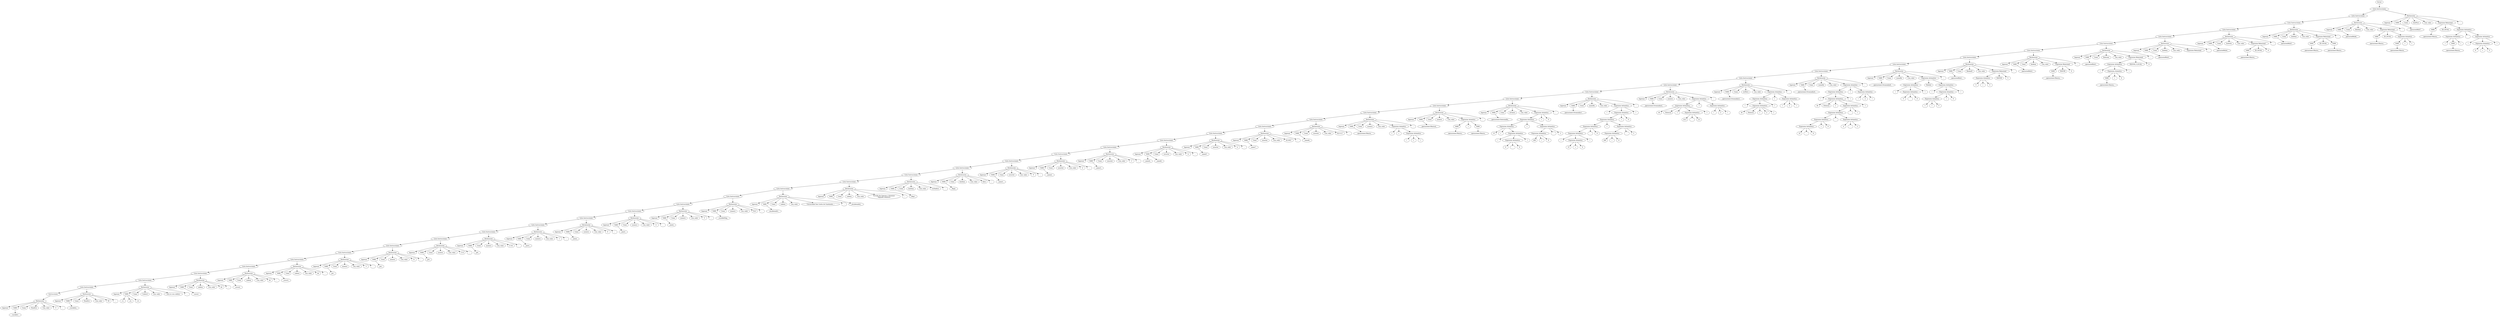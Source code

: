 digraph G{
"node913976206" [ label = "Iniciar",];
"node1500452922" [ label = "Lista Instrucciones",];
"node1745222496" [ label = "Lista Instrucciones",];
"node1297445366" [ label = "Lista Instrucciones",];
"node705959305" [ label = "Lista Instrucciones",];
"node186345017" [ label = "Lista Instrucciones",];
"node1283605185" [ label = "Lista Instrucciones",];
"node708726886" [ label = "Lista Instrucciones",];
"node546091253" [ label = "Lista Instrucciones",];
"node1886793843" [ label = "Lista Instrucciones",];
"node784134390" [ label = "Lista Instrucciones",];
"node1993947175" [ label = "Lista Instrucciones",];
"node865543441" [ label = "Lista Instrucciones",];
"node1914928824" [ label = "Lista Instrucciones",];
"node995167050" [ label = "Lista Instrucciones",];
"node83235847" [ label = "Lista Instrucciones",];
"node247666213" [ label = "Lista Instrucciones",];
"node1736212475" [ label = "Lista Instrucciones",];
"node1422140165" [ label = "Lista Instrucciones",];
"node1621509046" [ label = "Lista Instrucciones",];
"node1992430521" [ label = "Lista Instrucciones",];
"node1925523773" [ label = "Lista Instrucciones",];
"node132968555" [ label = "Lista Instrucciones",];
"node1434822867" [ label = "Lista Instrucciones",];
"node859579905" [ label = "Lista Instrucciones",];
"node1760263578" [ label = "Lista Instrucciones",];
"node140814148" [ label = "Lista Instrucciones",];
"node1893684651" [ label = "Lista Instrucciones",];
"node578910623" [ label = "Lista Instrucciones",];
"node288741368" [ label = "Lista Instrucciones",];
"node1011227677" [ label = "Lista Instrucciones",];
"node918451251" [ label = "Lista Instrucciones",];
"node534429434" [ label = "Lista Instrucciones",];
"node544153838" [ label = "Lista Instrucciones",];
"node742749706" [ label = "Lista Instrucciones",];
"node1772064861" [ label = "Lista Instrucciones",];
"node595123962" [ label = "Lista Instrucciones",];
"node2051666475" [ label = "Lista Instrucciones",];
"node2101034574" [ label = "Lista Instrucciones",];
"node1756583116" [ label = "Lista Instrucciones",];
"node223987758" [ label = "Lista Instrucciones",];
"node942975748" [ label = "Lista Instrucciones",];
"node475605762" [ label = "Instrucciones",];
"node1849563505" [ label = "Declaracion",];
"node761635872" [ label = "Ingresar",];
"node1849563505" -> "node761635872" [ label = "",];
"node815027715" [ label = "VARS",];
"node1707108904" [ label = "_variable1_",];
"node815027715" -> "node1707108904" [ label = "",];
"node1849563505" -> "node815027715" [ label = "",];
"node2066416240" [ label = "Como",];
"node1849563505" -> "node2066416240" [ label = "",];
"node2079321489" [ label = "NumEro",];
"node1849563505" -> "node2079321489" [ label = "",];
"node1767479457" [ label = "Con_valor",];
"node1849563505" -> "node1767479457" [ label = "",];
"node263073416" [ label = "5",];
"node1849563505" -> "node263073416" [ label = "",];
"node750097807" [ label = ";",];
"node1849563505" -> "node750097807" [ label = "",];
"node475605762" -> "node1849563505" [ label = "",];
"node942975748" -> "node475605762" [ label = "",];
"node682784493" [ label = "Declaracion",];
"node227241930" [ label = "Ingresar",];
"node682784493" -> "node227241930" [ label = "",];
"node1932515997" [ label = "VARS",];
"node1941315738" [ label = "_variable2_",];
"node1932515997" -> "node1941315738" [ label = "",];
"node682784493" -> "node1932515997" [ label = "",];
"node1216881951" [ label = "Como",];
"node682784493" -> "node1216881951" [ label = "",];
"node506197755" [ label = "NumEro",];
"node682784493" -> "node506197755" [ label = "",];
"node333261969" [ label = "Con_valor",];
"node682784493" -> "node333261969" [ label = "",];
"node1361935488" [ label = "50",];
"node682784493" -> "node1361935488" [ label = "",];
"node1476664167" [ label = ";",];
"node682784493" -> "node1476664167" [ label = "",];
"node942975748" -> "node682784493" [ label = "",];
"node223987758" -> "node942975748" [ label = "",];
"node425304754" [ label = "Declaracion",];
"node1671081132" [ label = "Ingresar",];
"node425304754" -> "node1671081132" [ label = "",];
"node1508443427" [ label = "VARS",];
"node558821978" [ label = "_v1_",];
"node1508443427" -> "node558821978" [ label = "",];
"node1968605427" [ label = "_v2_",];
"node1508443427" -> "node1968605427" [ label = "",];
"node1134540089" [ label = "_v3_",];
"node1508443427" -> "node1134540089" [ label = "",];
"node425304754" -> "node1508443427" [ label = "",];
"node1380868212" [ label = "Como",];
"node425304754" -> "node1380868212" [ label = "",];
"node79991877" [ label = "CadenA",];
"node425304754" -> "node79991877" [ label = "",];
"node1158976830" [ label = "Con_valor",];
"node425304754" -> "node1158976830" [ label = "",];
"node2073872088" [ label = "esta es una cadena",];
"node425304754" -> "node2073872088" [ label = "",];
"node1525695519" [ label = ";",];
"node425304754" -> "node1525695519" [ label = "",];
"node223987758" -> "node425304754" [ label = "",];
"node1756583116" -> "node223987758" [ label = "",];
"node2058786232" [ label = "Declaracion",];
"node459948725" [ label = "Ingresar",];
"node2058786232" -> "node459948725" [ label = "",];
"node106818822" [ label = "VARS",];
"node1582666094" [ label = "_curso1_",];
"node106818822" -> "node1582666094" [ label = "",];
"node2058786232" -> "node106818822" [ label = "",];
"node276878409" [ label = "Como",];
"node2058786232" -> "node276878409" [ label = "",];
"node1505121030" [ label = "cadena",];
"node2058786232" -> "node1505121030" [ label = "",];
"node820682987" [ label = "Con_valor",];
"node2058786232" -> "node820682987" [ label = "",];
"node1120307577" [ label = "olc",];
"node2058786232" -> "node1120307577" [ label = "",];
"node1416773620" [ label = ";",];
"node2058786232" -> "node1416773620" [ label = "",];
"node1756583116" -> "node2058786232" [ label = "",];
"node2101034574" -> "node1756583116" [ label = "",];
"node1060595743" [ label = "Declaracion",];
"node1514105578" [ label = "Ingresar",];
"node1060595743" -> "node1514105578" [ label = "",];
"node751086997" [ label = "VARS",];
"node1762441830" [ label = "_curso2_",];
"node751086997" -> "node1762441830" [ label = "",];
"node1060595743" -> "node751086997" [ label = "",];
"node1837060296" [ label = "Como",];
"node1060595743" -> "node1837060296" [ label = "",];
"node1286999991" [ label = "cadena",];
"node1060595743" -> "node1286999991" [ label = "",];
"node1159183281" [ label = "Con_valor",];
"node1060595743" -> "node1159183281" [ label = "",];
"node1237645055" [ label = "olc",];
"node1060595743" -> "node1237645055" [ label = "",];
"node1588200991" [ label = ";",];
"node1060595743" -> "node1588200991" [ label = "",];
"node2101034574" -> "node1060595743" [ label = "",];
"node2051666475" -> "node2101034574" [ label = "",];
"node572355018" [ label = "Declaracion",];
"node1521454091" [ label = "Ingresar",];
"node572355018" -> "node1521454091" [ label = "",];
"node875756207" [ label = "VARS",];
"node983992520" [ label = "_curso3_",];
"node875756207" -> "node983992520" [ label = "",];
"node572355018" -> "node875756207" [ label = "",];
"node1945906551" [ label = "Como",];
"node572355018" -> "node1945906551" [ label = "",];
"node1427454167" [ label = "cadena",];
"node572355018" -> "node1427454167" [ label = "",];
"node1993430872" [ label = "Con_valor",];
"node572355018" -> "node1993430872" [ label = "",];
"node2025812354" [ label = "olc",];
"node572355018" -> "node2025812354" [ label = "",];
"node1790602359" [ label = ";",];
"node572355018" -> "node1790602359" [ label = "",];
"node2051666475" -> "node572355018" [ label = "",];
"node595123962" -> "node2051666475" [ label = "",];
"node378876535" [ label = "Declaracion",];
"node1778572394" [ label = "Ingresar",];
"node378876535" -> "node1778572394" [ label = "",];
"node1764918217" [ label = "VARS",];
"node1347584844" [ label = "_pi1_",];
"node1764918217" -> "node1347584844" [ label = "",];
"node378876535" -> "node1764918217" [ label = "",];
"node1869288891" [ label = "Como",];
"node378876535" -> "node1869288891" [ label = "",];
"node334914992" [ label = "numero",];
"node378876535" -> "node334914992" [ label = "",];
"node1848086732" [ label = "Con_valor",];
"node378876535" -> "node1848086732" [ label = "",];
"node707475111" [ label = "3",];
"node378876535" -> "node707475111" [ label = "",];
"node492451988" [ label = ";",];
"node378876535" -> "node492451988" [ label = "",];
"node595123962" -> "node378876535" [ label = "",];
"node1772064861" -> "node595123962" [ label = "",];
"node1033966954" [ label = "Declaracion",];
"node1867666402" [ label = "Ingresar",];
"node1033966954" -> "node1867666402" [ label = "",];
"node482336417" [ label = "VARS",];
"node1349372730" [ label = "_pi2_",];
"node482336417" -> "node1349372730" [ label = "",];
"node1033966954" -> "node482336417" [ label = "",];
"node1708301848" [ label = "Como",];
"node1033966954" -> "node1708301848" [ label = "",];
"node409082883" [ label = "numero",];
"node1033966954" -> "node409082883" [ label = "",];
"node2051703672" [ label = "Con_valor",];
"node1033966954" -> "node2051703672" [ label = "",];
"node1153475344" [ label = "3.1",];
"node1033966954" -> "node1153475344" [ label = "",];
"node890488782" [ label = ";",];
"node1033966954" -> "node890488782" [ label = "",];
"node1772064861" -> "node1033966954" [ label = "",];
"node742749706" -> "node1772064861" [ label = "",];
"node1033455467" [ label = "Declaracion",];
"node333861603" [ label = "Ingresar",];
"node1033455467" -> "node333861603" [ label = "",];
"node1392487340" [ label = "VARS",];
"node2037984138" [ label = "_pi3_",];
"node1392487340" -> "node2037984138" [ label = "",];
"node1033455467" -> "node1392487340" [ label = "",];
"node237803985" [ label = "Como",];
"node1033455467" -> "node237803985" [ label = "",];
"node796701629" [ label = "numero",];
"node1033455467" -> "node796701629" [ label = "",];
"node15847221" [ label = "Con_valor",];
"node1033455467" -> "node15847221" [ label = "",];
"node811893210" [ label = "3.14",];
"node1033455467" -> "node811893210" [ label = "",];
"node1517057046" [ label = ";",];
"node1033455467" -> "node1517057046" [ label = "",];
"node742749706" -> "node1033455467" [ label = "",];
"node544153838" -> "node742749706" [ label = "",];
"node281531837" [ label = "Declaracion",];
"node507586807" [ label = "Ingresar",];
"node281531837" -> "node507586807" [ label = "",];
"node171901108" [ label = "VARS",];
"node860494113" [ label = "_pi4_",];
"node171901108" -> "node860494113" [ label = "",];
"node281531837" -> "node171901108" [ label = "",];
"node495864008" [ label = "Como",];
"node281531837" -> "node495864008" [ label = "",];
"node169856286" [ label = "numero",];
"node281531837" -> "node169856286" [ label = "",];
"node2018989641" [ label = "Con_valor",];
"node281531837" -> "node2018989641" [ label = "",];
"node465030003" [ label = "3.141",];
"node281531837" -> "node465030003" [ label = "",];
"node1955596485" [ label = ";",];
"node281531837" -> "node1955596485" [ label = "",];
"node544153838" -> "node281531837" [ label = "",];
"node534429434" -> "node544153838" [ label = "",];
"node1268852" [ label = "Declaracion",];
"node1110746913" [ label = "Ingresar",];
"node1268852" -> "node1110746913" [ label = "",];
"node1736245319" [ label = "VARS",];
"node333445709" [ label = "_anio1_",];
"node1736245319" -> "node333445709" [ label = "",];
"node1268852" -> "node1736245319" [ label = "",];
"node162919614" [ label = "Como",];
"node1268852" -> "node162919614" [ label = "",];
"node1860126470" [ label = "numero",];
"node1268852" -> "node1860126470" [ label = "",];
"node1630477730" [ label = "Con_valor",];
"node1268852" -> "node1630477730" [ label = "",];
"node231640664" [ label = "1",];
"node1268852" -> "node231640664" [ label = "",];
"node737708891" [ label = ";",];
"node1268852" -> "node737708891" [ label = "",];
"node534429434" -> "node1268852" [ label = "",];
"node918451251" -> "node534429434" [ label = "",];
"node1057689173" [ label = "Declaracion",];
"node651220507" [ label = "Ingresar",];
"node1057689173" -> "node651220507" [ label = "",];
"node1603612887" [ label = "VARS",];
"node811125293" [ label = "_anio2_",];
"node1603612887" -> "node811125293" [ label = "",];
"node1057689173" -> "node1603612887" [ label = "",];
"node1472598997" [ label = "Como",];
"node1057689173" -> "node1472598997" [ label = "",];
"node2005296952" [ label = "numero",];
"node1057689173" -> "node2005296952" [ label = "",];
"node23323287" [ label = "Con_valor",];
"node1057689173" -> "node23323287" [ label = "",];
"node2006731060" [ label = "9",];
"node1057689173" -> "node2006731060" [ label = "",];
"node270775465" [ label = ";",];
"node1057689173" -> "node270775465" [ label = "",];
"node918451251" -> "node1057689173" [ label = "",];
"node1011227677" -> "node918451251" [ label = "",];
"node1415097906" [ label = "Declaracion",];
"node1244764532" [ label = "Ingresar",];
"node1415097906" -> "node1244764532" [ label = "",];
"node1609678063" [ label = "VARS",];
"node1383783748" [ label = "_anio3_",];
"node1609678063" -> "node1383783748" [ label = "",];
"node1415097906" -> "node1609678063" [ label = "",];
"node1128452103" [ label = "Como",];
"node1415097906" -> "node1128452103" [ label = "",];
"node100535074" [ label = "numero",];
"node1415097906" -> "node100535074" [ label = "",];
"node1471859126" [ label = "Con_valor",];
"node1415097906" -> "node1471859126" [ label = "",];
"node1395572472" [ label = "4",];
"node1415097906" -> "node1395572472" [ label = "",];
"node104435314" [ label = ";",];
"node1415097906" -> "node104435314" [ label = "",];
"node1011227677" -> "node1415097906" [ label = "",];
"node288741368" -> "node1011227677" [ label = "",];
"node1944793740" [ label = "Declaracion",];
"node1914548798" [ label = "Ingresar",];
"node1944793740" -> "node1914548798" [ label = "",];
"node1415715835" [ label = "VARS",];
"node518149403" [ label = "_anio4_",];
"node1415715835" -> "node518149403" [ label = "",];
"node1944793740" -> "node1415715835" [ label = "",];
"node884439833" [ label = "Como",];
"node1944793740" -> "node884439833" [ label = "",];
"node732214259" [ label = "numero",];
"node1944793740" -> "node732214259" [ label = "",];
"node1876809919" [ label = "Con_valor",];
"node1944793740" -> "node1876809919" [ label = "",];
"node1671107282" [ label = "5",];
"node1944793740" -> "node1671107282" [ label = "",];
"node1820049931" [ label = ";",];
"node1944793740" -> "node1820049931" [ label = "",];
"node288741368" -> "node1944793740" [ label = "",];
"node578910623" -> "node288741368" [ label = "",];
"node1657720668" [ label = "Declaracion",];
"node1666710426" [ label = "Ingresar",];
"node1657720668" -> "node1666710426" [ label = "",];
"node1491167392" [ label = "VARS",];
"node1790480941" [ label = "_variableNeg_",];
"node1491167392" -> "node1790480941" [ label = "",];
"node1657720668" -> "node1491167392" [ label = "",];
"node2115503113" [ label = "Como",];
"node1657720668" -> "node2115503113" [ label = "",];
"node584035195" [ label = "numero",];
"node1657720668" -> "node584035195" [ label = "",];
"node1899521002" [ label = "Con_valor",];
"node1657720668" -> "node1899521002" [ label = "",];
"node1606401562" [ label = "54.0",];
"node1657720668" -> "node1606401562" [ label = "",];
"node1631179176" [ label = ";",];
"node1657720668" -> "node1631179176" [ label = "",];
"node578910623" -> "node1657720668" [ label = "",];
"node1893684651" -> "node578910623" [ label = "",];
"node1056062087" [ label = "Declaracion",];
"node208087424" [ label = "Ingresar",];
"node1056062087" -> "node208087424" [ label = "",];
"node772413816" [ label = "VARS",];
"node17901952" [ label = "_encabezado1_",];
"node772413816" -> "node17901952" [ label = "",];
"node1056062087" -> "node772413816" [ label = "",];
"node781716775" [ label = "Como",];
"node1056062087" -> "node781716775" [ label = "",];
"node453384797" [ label = "cadena",];
"node1056062087" -> "node453384797" [ label = "",];
"node1698234780" [ label = "Con_valor",];
"node1056062087" -> "node1698234780" [ label = "",];
"node1844210066" [ label = "Universidad San Carlos de Guatemala...;",];
"node1056062087" -> "node1844210066" [ label = "",];
"node57909309" [ label = ";",];
"node1056062087" -> "node57909309" [ label = "",];
"node1893684651" -> "node1056062087" [ label = "",];
"node140814148" -> "node1893684651" [ label = "",];
"node680298236" [ label = "Declaracion",];
"node93607824" [ label = "Ingresar",];
"node680298236" -> "node93607824" [ label = "",];
"node188354121" [ label = "VARS",];
"node366359899" [ label = "_encabezado2_",];
"node188354121" -> "node366359899" [ label = "",];
"node680298236" -> "node188354121" [ label = "",];
"node1495399035" [ label = "Como",];
"node680298236" -> "node1495399035" [ label = "",];
"node2125340184" [ label = "cadena",];
"node680298236" -> "node2125340184" [ label = "",];
"node624762818" [ label = "Con_valor",];
"node680298236" -> "node624762818" [ label = "",];
"node23435987" [ label = "Escuela de Ciencias y Sistemas
Segundo semestre
",];
"node680298236" -> "node23435987" [ label = "",];
"node1463900838" [ label = ";",];
"node680298236" -> "node1463900838" [ label = "",];
"node140814148" -> "node680298236" [ label = "",];
"node1760263578" -> "node140814148" [ label = "",];
"node1494339720" [ label = "Declaracion",];
"node345970535" [ label = "Ingresar",];
"node1494339720" -> "node345970535" [ label = "",];
"node964797477" [ label = "VARS",];
"node1682460121" [ label = "_flag1_",];
"node964797477" -> "node1682460121" [ label = "",];
"node1494339720" -> "node964797477" [ label = "",];
"node856314952" [ label = "Como",];
"node1494339720" -> "node856314952" [ label = "",];
"node1606572385" [ label = "boolean",];
"node1494339720" -> "node1606572385" [ label = "",];
"node1809215024" [ label = "Con_valor",];
"node1494339720" -> "node1809215024" [ label = "",];
"node1297530902" [ label = "verdadero",];
"node1494339720" -> "node1297530902" [ label = "",];
"node748643808" [ label = ";",];
"node1494339720" -> "node748643808" [ label = "",];
"node1760263578" -> "node1494339720" [ label = "",];
"node859579905" -> "node1760263578" [ label = "",];
"node1633364035" [ label = "Declaracion",];
"node958688694" [ label = "Ingresar",];
"node1633364035" -> "node958688694" [ label = "",];
"node1107909876" [ label = "VARS",];
"node367956272" [ label = "_flag2_",];
"node1107909876" -> "node367956272" [ label = "",];
"node1633364035" -> "node1107909876" [ label = "",];
"node760195838" [ label = "Como",];
"node1633364035" -> "node760195838" [ label = "",];
"node932985660" [ label = "boolean",];
"node1633364035" -> "node932985660" [ label = "",];
"node1073364935" [ label = "Con_valor",];
"node1633364035" -> "node1073364935" [ label = "",];
"node1585204761" [ label = "falso",];
"node1633364035" -> "node1585204761" [ label = "",];
"node238294898" [ label = ";",];
"node1633364035" -> "node238294898" [ label = "",];
"node859579905" -> "node1633364035" [ label = "",];
"node1434822867" -> "node859579905" [ label = "",];
"node1478989907" [ label = "Declaracion",];
"node919437463" [ label = "Ingresar",];
"node1478989907" -> "node919437463" [ label = "",];
"node184356049" [ label = "VARS",];
"node610010491" [ label = "_name1_",];
"node184356049" -> "node610010491" [ label = "",];
"node1478989907" -> "node184356049" [ label = "",];
"node1079895203" [ label = "Como",];
"node1478989907" -> "node1079895203" [ label = "",];
"node449711367" [ label = "caracter",];
"node1478989907" -> "node449711367" [ label = "",];
"node2025259275" [ label = "Con_valor",];
"node1478989907" -> "node2025259275" [ label = "",];
"node1006937275" [ label = "'f'",];
"node1478989907" -> "node1006937275" [ label = "",];
"node324220772" [ label = ";",];
"node1478989907" -> "node324220772" [ label = "",];
"node1434822867" -> "node1478989907" [ label = "",];
"node132968555" -> "node1434822867" [ label = "",];
"node2032121404" [ label = "Declaracion",];
"node962617165" [ label = "Ingresar",];
"node2032121404" -> "node962617165" [ label = "",];
"node551032230" [ label = "VARS",];
"node708505294" [ label = "_name2_",];
"node551032230" -> "node708505294" [ label = "",];
"node2032121404" -> "node551032230" [ label = "",];
"node772805603" [ label = "Como",];
"node2032121404" -> "node772805603" [ label = "",];
"node355576667" [ label = "caracter",];
"node2032121404" -> "node355576667" [ label = "",];
"node1973746046" [ label = "Con_valor",];
"node2032121404" -> "node1973746046" [ label = "",];
"node135607706" [ label = "'e'",];
"node2032121404" -> "node135607706" [ label = "",];
"node649375856" [ label = ";",];
"node2032121404" -> "node649375856" [ label = "",];
"node132968555" -> "node2032121404" [ label = "",];
"node1925523773" -> "node132968555" [ label = "",];
"node1044884622" [ label = "Declaracion",];
"node1828379953" [ label = "Ingresar",];
"node1044884622" -> "node1828379953" [ label = "",];
"node1306692817" [ label = "VARS",];
"node1314296365" [ label = "_name3_",];
"node1306692817" -> "node1314296365" [ label = "",];
"node1044884622" -> "node1306692817" [ label = "",];
"node1307993269" [ label = "Como",];
"node1044884622" -> "node1307993269" [ label = "",];
"node2002729839" [ label = "caracter",];
"node1044884622" -> "node2002729839" [ label = "",];
"node771929425" [ label = "Con_valor",];
"node1044884622" -> "node771929425" [ label = "",];
"node1413455174" [ label = "'r'",];
"node1044884622" -> "node1413455174" [ label = "",];
"node714246328" [ label = ";",];
"node1044884622" -> "node714246328" [ label = "",];
"node1925523773" -> "node1044884622" [ label = "",];
"node1992430521" -> "node1925523773" [ label = "",];
"node613960390" [ label = "Declaracion",];
"node529255225" [ label = "Ingresar",];
"node613960390" -> "node529255225" [ label = "",];
"node938913827" [ label = "VARS",];
"node161429805" [ label = "_name4_",];
"node938913827" -> "node161429805" [ label = "",];
"node1865911458" [ label = "_name6_",];
"node938913827" -> "node1865911458" [ label = "",];
"node613960390" -> "node938913827" [ label = "",];
"node782520446" [ label = "Como",];
"node613960390" -> "node782520446" [ label = "",];
"node751929889" [ label = "caracter",];
"node613960390" -> "node751929889" [ label = "",];
"node1551337671" [ label = "Con_valor",];
"node613960390" -> "node1551337671" [ label = "",];
"node267804023" [ label = "'n'",];
"node613960390" -> "node267804023" [ label = "",];
"node64871255" [ label = ";",];
"node613960390" -> "node64871255" [ label = "",];
"node1992430521" -> "node613960390" [ label = "",];
"node1621509046" -> "node1992430521" [ label = "",];
"node603838863" [ label = "Declaracion",];
"node1135365255" [ label = "Ingresar",];
"node603838863" -> "node1135365255" [ label = "",];
"node2114759776" [ label = "VARS",];
"node333891477" [ label = "_name5_",];
"node2114759776" -> "node333891477" [ label = "",];
"node603838863" -> "node2114759776" [ label = "",];
"node1587168711" [ label = "Como",];
"node603838863" -> "node1587168711" [ label = "",];
"node2146689767" [ label = "caracter",];
"node603838863" -> "node2146689767" [ label = "",];
"node1686580949" [ label = "Con_valor",];
"node603838863" -> "node1686580949" [ label = "",];
"node1106810815" [ label = "'a'",];
"node603838863" -> "node1106810815" [ label = "",];
"node1296057914" [ label = ";",];
"node603838863" -> "node1296057914" [ label = "",];
"node1621509046" -> "node603838863" [ label = "",];
"node1422140165" -> "node1621509046" [ label = "",];
"node759456175" [ label = "Declaracion",];
"node1894257492" [ label = "Ingresar",];
"node759456175" -> "node1894257492" [ label = "",];
"node1973958553" [ label = "VARS",];
"node974577280" [ label = "_name7_",];
"node1973958553" -> "node974577280" [ label = "",];
"node759456175" -> "node1973958553" [ label = "",];
"node877762932" [ label = "Como",];
"node759456175" -> "node877762932" [ label = "",];
"node68374041" [ label = "caracter",];
"node759456175" -> "node68374041" [ label = "",];
"node808695293" [ label = "Con_valor",];
"node759456175" -> "node808695293" [ label = "",];
"node1021157285" [ label = "'${100}'",];
"node759456175" -> "node1021157285" [ label = "",];
"node75443059" [ label = ";",];
"node759456175" -> "node75443059" [ label = "",];
"node1422140165" -> "node759456175" [ label = "",];
"node1736212475" -> "node1422140165" [ label = "",];
"node436395619" [ label = "Declaracion",];
"node934481027" [ label = "Ingresar",];
"node436395619" -> "node934481027" [ label = "",];
"node1740868967" [ label = "VARS",];
"node446301791" [ label = "_name8_",];
"node1740868967" -> "node446301791" [ label = "",];
"node436395619" -> "node1740868967" [ label = "",];
"node384246441" [ label = "Como",];
"node436395619" -> "node384246441" [ label = "",];
"node958391266" [ label = "caracter",];
"node436395619" -> "node958391266" [ label = "",];
"node1112340755" [ label = "Con_valor",];
"node436395619" -> "node1112340755" [ label = "",];
"node145668091" [ label = "'${111}'",];
"node436395619" -> "node145668091" [ label = "",];
"node661863981" [ label = ";",];
"node436395619" -> "node661863981" [ label = "",];
"node1736212475" -> "node436395619" [ label = "",];
"node247666213" -> "node1736212475" [ label = "",];
"node1639307730" [ label = "Declaracion",];
"node1150562454" [ label = "Ingresar",];
"node1639307730" -> "node1150562454" [ label = "",];
"node964187792" [ label = "VARS",];
"node130319812" [ label = "_operaciones1Basica_",];
"node964187792" -> "node130319812" [ label = "",];
"node1639307730" -> "node964187792" [ label = "",];
"node1215346599" [ label = "Como",];
"node1639307730" -> "node1215346599" [ label = "",];
"node755318463" [ label = "numero",];
"node1639307730" -> "node755318463" [ label = "",];
"node1446130009" [ label = "Con_valor",];
"node1639307730" -> "node1446130009" [ label = "",];
"node1979413758" [ label = "Expresion Arimetica",];
"node947599465" [ label = "1",];
"node1979413758" -> "node947599465" [ label = "",];
"node1007618335" [ label = "+",];
"node1979413758" -> "node1007618335" [ label = "",];
"node2070961982" [ label = "Expresion Aritmetica",];
"node1434617898" [ label = "(",];
"node2070961982" -> "node1434617898" [ label = "",];
"node886790787" [ label = "1",];
"node2070961982" -> "node886790787" [ label = "",];
"node1884875510" [ label = ")",];
"node2070961982" -> "node1884875510" [ label = "",];
"node1979413758" -> "node2070961982" [ label = "",];
"node1639307730" -> "node1979413758" [ label = "",];
"node153670252" [ label = ";",];
"node1639307730" -> "node153670252" [ label = "",];
"node247666213" -> "node1639307730" [ label = "",];
"node83235847" -> "node247666213" [ label = "",];
"node1210763451" [ label = "Declaracion",];
"node650878079" [ label = "Ingresar",];
"node1210763451" -> "node650878079" [ label = "",];
"node301190410" [ label = "VARS",];
"node1577567978" [ label = "_operaciones1Basica2_",];
"node301190410" -> "node1577567978" [ label = "",];
"node1210763451" -> "node301190410" [ label = "",];
"node1089909377" [ label = "Como",];
"node1210763451" -> "node1089909377" [ label = "",];
"node983885444" [ label = "numero",];
"node1210763451" -> "node983885444" [ label = "",];
"node900790087" [ label = "Con_valor",];
"node1210763451" -> "node900790087" [ label = "",];
"node1440765837" [ label = "Expresion Arimetica",];
"node553092362" [ label = "VARS",];
"node1039849302" [ label = "_operaciones1Basica_",];
"node553092362" -> "node1039849302" [ label = "",];
"node1440765837" -> "node553092362" [ label = "",];
"node255984993" [ label = "+",];
"node1440765837" -> "node255984993" [ label = "",];
"node1481205563" [ label = "VARS",];
"node1141532397" [ label = "_operaciones1Basica_",];
"node1481205563" -> "node1141532397" [ label = "",];
"node1440765837" -> "node1481205563" [ label = "",];
"node1210763451" -> "node1440765837" [ label = "",];
"node790714717" [ label = ";",];
"node1210763451" -> "node790714717" [ label = "",];
"node83235847" -> "node1210763451" [ label = "",];
"node995167050" -> "node83235847" [ label = "",];
"node811018453" [ label = "Declaracion",];
"node590672219" [ label = "Ingresar",];
"node811018453" -> "node590672219" [ label = "",];
"node882824926" [ label = "VARS",];
"node298879649" [ label = "_operaciones1Intermedia_",];
"node882824926" -> "node298879649" [ label = "",];
"node811018453" -> "node882824926" [ label = "",];
"node415762894" [ label = "Como",];
"node811018453" -> "node415762894" [ label = "",];
"node477269413" [ label = "nUmero",];
"node811018453" -> "node477269413" [ label = "",];
"node1587056851" [ label = "Con_valor",];
"node811018453" -> "node1587056851" [ label = "",];
"node1258855459" [ label = "Expresion Arimetica",];
"node324430581" [ label = "Expresion Arimetica",];
"node457294495" [ label = "Expresion Arimetica",];
"node29738796" [ label = "15",];
"node457294495" -> "node29738796" [ label = "",];
"node237218483" [ label = "+",];
"node457294495" -> "node237218483" [ label = "",];
"node771909696" [ label = "Expresion Aritmetica",];
"node1002570277" [ label = "(",];
"node771909696" -> "node1002570277" [ label = "",];
"node336678614" [ label = "Expresion Aritmetica",];
"node125049045" [ label = "9",];
"node336678614" -> "node125049045" [ label = "",];
"node973676563" [ label = "-",];
"node336678614" -> "node973676563" [ label = "",];
"node292671069" [ label = "8",];
"node336678614" -> "node292671069" [ label = "",];
"node771909696" -> "node336678614" [ label = "",];
"node252204379" [ label = ")",];
"node771909696" -> "node252204379" [ label = "",];
"node457294495" -> "node771909696" [ label = "",];
"node324430581" -> "node457294495" [ label = "",];
"node681400031" [ label = "+",];
"node324430581" -> "node681400031" [ label = "",];
"node1533534823" [ label = "Expresion Aritmetica",];
"node1157356656" [ label = "Expresion Aritmetica",];
"node152369977" [ label = "200",];
"node1157356656" -> "node152369977" [ label = "",];
"node1274904426" [ label = "/",];
"node1157356656" -> "node1274904426" [ label = "",];
"node795723944" [ label = "8",];
"node1157356656" -> "node795723944" [ label = "",];
"node1533534823" -> "node1157356656" [ label = "",];
"node904890729" [ label = "-",];
"node1533534823" -> "node904890729" [ label = "",];
"node462184926" [ label = "3",];
"node1533534823" -> "node462184926" [ label = "",];
"node324430581" -> "node1533534823" [ label = "",];
"node1258855459" -> "node324430581" [ label = "",];
"node1001016298" [ label = "+",];
"node1258855459" -> "node1001016298" [ label = "",];
"node2059660479" [ label = "9",];
"node1258855459" -> "node2059660479" [ label = "",];
"node811018453" -> "node1258855459" [ label = "",];
"node867075663" [ label = ";",];
"node811018453" -> "node867075663" [ label = "",];
"node995167050" -> "node811018453" [ label = "",];
"node1914928824" -> "node995167050" [ label = "",];
"node1263829877" [ label = "Declaracion",];
"node583562478" [ label = "Ingresar",];
"node1263829877" -> "node583562478" [ label = "",];
"node1191957020" [ label = "VARS",];
"node5285964" [ label = "_operaciones1Avanzadas1_",];
"node1191957020" -> "node5285964" [ label = "",];
"node1263829877" -> "node1191957020" [ label = "",];
"node1869663256" [ label = "Como",];
"node1263829877" -> "node1869663256" [ label = "",];
"node251570716" [ label = "numeRo",];
"node1263829877" -> "node251570716" [ label = "",];
"node402395885" [ label = "Con_valor",];
"node1263829877" -> "node402395885" [ label = "",];
"node309054102" [ label = "Expresion Aritmetica",];
"node2073216207" [ label = "(",];
"node309054102" -> "node2073216207" [ label = "",];
"node4665323" [ label = "Expresion Arimetica",];
"node2010857076" [ label = "Expresion Arimetica",];
"node992503139" [ label = "Expresion Aritmetica",];
"node1450273397" [ label = "Expresion Aritmetica",];
"node1869627175" [ label = "(",];
"node1450273397" -> "node1869627175" [ label = "",];
"node1098290211" [ label = "Expresion Arimetica",];
"node957215251" [ label = "15",];
"node1098290211" -> "node957215251" [ label = "",];
"node1685194117" [ label = "+",];
"node1098290211" -> "node1685194117" [ label = "",];
"node177575723" [ label = "9",];
"node1098290211" -> "node177575723" [ label = "",];
"node1450273397" -> "node1098290211" [ label = "",];
"node2134367702" [ label = ")",];
"node1450273397" -> "node2134367702" [ label = "",];
"node992503139" -> "node1450273397" [ label = "",];
"node696005961" [ label = "-",];
"node992503139" -> "node696005961" [ label = "",];
"node1565934542" [ label = "8",];
"node992503139" -> "node1565934542" [ label = "",];
"node2010857076" -> "node992503139" [ label = "",];
"node2069670784" [ label = "+",];
"node2010857076" -> "node2069670784" [ label = "",];
"node985927760" [ label = "Expresion Aritmetica",];
"node1926937660" [ label = "Expresion Aritmetica",];
"node494786970" [ label = "200",];
"node1926937660" -> "node494786970" [ label = "",];
"node65237278" [ label = "/",];
"node1926937660" -> "node65237278" [ label = "",];
"node431994786" [ label = "8",];
"node1926937660" -> "node431994786" [ label = "",];
"node985927760" -> "node1926937660" [ label = "",];
"node1050919925" [ label = "-",];
"node985927760" -> "node1050919925" [ label = "",];
"node1306619058" [ label = "3",];
"node985927760" -> "node1306619058" [ label = "",];
"node2010857076" -> "node985927760" [ label = "",];
"node4665323" -> "node2010857076" [ label = "",];
"node1427279761" [ label = "+",];
"node4665323" -> "node1427279761" [ label = "",];
"node829698102" [ label = "9",];
"node4665323" -> "node829698102" [ label = "",];
"node309054102" -> "node4665323" [ label = "",];
"node292090246" [ label = ")",];
"node309054102" -> "node292090246" [ label = "",];
"node1263829877" -> "node309054102" [ label = "",];
"node1470794725" [ label = ";",];
"node1263829877" -> "node1470794725" [ label = "",];
"node1914928824" -> "node1263829877" [ label = "",];
"node865543441" -> "node1914928824" [ label = "",];
"node377874566" [ label = "Declaracion",];
"node106995680" [ label = "Ingresar",];
"node377874566" -> "node106995680" [ label = "",];
"node1355987563" [ label = "VARS",];
"node1394927159" [ label = "_operaciones1Avanzadas2_",];
"node1355987563" -> "node1394927159" [ label = "",];
"node377874566" -> "node1355987563" [ label = "",];
"node1792865549" [ label = "Como",];
"node377874566" -> "node1792865549" [ label = "",];
"node1749153833" [ label = "numero",];
"node377874566" -> "node1749153833" [ label = "",];
"node763696808" [ label = "Con_valor",];
"node377874566" -> "node763696808" [ label = "",];
"node1508132977" [ label = "Expresion Arimetica",];
"node1411234525" [ label = "Expresion Aritmetica",];
"node872054983" [ label = "30",];
"node1411234525" -> "node872054983" [ label = "",];
"node911204422" [ label = "Potencia",];
"node1411234525" -> "node911204422" [ label = "",];
"node1293127998" [ label = "[",];
"node1411234525" -> "node1293127998" [ label = "",];
"node1952514323" [ label = "Expresion Aritmetica",];
"node326786016" [ label = "22.2",];
"node1952514323" -> "node326786016" [ label = "",];
"node1526645785" [ label = "-",];
"node1952514323" -> "node1526645785" [ label = "",];
"node196420633" [ label = "2.2",];
"node1952514323" -> "node196420633" [ label = "",];
"node1411234525" -> "node1952514323" [ label = "",];
"node1998640613" [ label = "]",];
"node1411234525" -> "node1998640613" [ label = "",];
"node1508132977" -> "node1411234525" [ label = "",];
"node910439866" [ label = "+",];
"node1508132977" -> "node910439866" [ label = "",];
"node448192871" [ label = "Expresion Aritmetica",];
"node948018116" [ label = "(",];
"node448192871" -> "node948018116" [ label = "",];
"node1241513676" [ label = "2",];
"node448192871" -> "node1241513676" [ label = "",];
"node1577188268" [ label = ")",];
"node448192871" -> "node1577188268" [ label = "",];
"node1508132977" -> "node448192871" [ label = "",];
"node377874566" -> "node1508132977" [ label = "",];
"node1930532050" [ label = ";",];
"node377874566" -> "node1930532050" [ label = "",];
"node865543441" -> "node377874566" [ label = "",];
"node1993947175" -> "node865543441" [ label = "",];
"node1207594703" [ label = "Declaracion",];
"node1900409186" [ label = "Ingresar",];
"node1207594703" -> "node1900409186" [ label = "",];
"node550021245" [ label = "VARS",];
"node1593839538" [ label = "_operaciones1Avanzadas3_",];
"node550021245" -> "node1593839538" [ label = "",];
"node1207594703" -> "node550021245" [ label = "",];
"node1259900555" [ label = "Como",];
"node1207594703" -> "node1259900555" [ label = "",];
"node352888939" [ label = "nuMero",];
"node1207594703" -> "node352888939" [ label = "",];
"node1885762039" [ label = "Con_valor",];
"node1207594703" -> "node1885762039" [ label = "",];
"node801414614" [ label = "Expresion Arimetica",];
"node539439731" [ label = "Expresion Aritmetica",];
"node1891405292" [ label = "(",];
"node539439731" -> "node1891405292" [ label = "",];
"node857125829" [ label = "Expresion Aritmetica",];
"node951558748" [ label = "30",];
"node857125829" -> "node951558748" [ label = "",];
"node555400083" [ label = "Potencia",];
"node857125829" -> "node555400083" [ label = "",];
"node903709105" [ label = "[",];
"node857125829" -> "node903709105" [ label = "",];
"node861115476" [ label = "2",];
"node857125829" -> "node861115476" [ label = "",];
"node913536288" [ label = "]",];
"node857125829" -> "node913536288" [ label = "",];
"node539439731" -> "node857125829" [ label = "",];
"node1111590494" [ label = ")",];
"node539439731" -> "node1111590494" [ label = "",];
"node801414614" -> "node539439731" [ label = "",];
"node457725870" [ label = "+",];
"node801414614" -> "node457725870" [ label = "",];
"node873890215" [ label = "Expresion Aritmetica",];
"node434186352" [ label = "(",];
"node873890215" -> "node434186352" [ label = "",];
"node1474047588" [ label = "2",];
"node873890215" -> "node1474047588" [ label = "",];
"node250672662" [ label = ")",];
"node873890215" -> "node250672662" [ label = "",];
"node801414614" -> "node873890215" [ label = "",];
"node1207594703" -> "node801414614" [ label = "",];
"node241911254" [ label = ";",];
"node1207594703" -> "node241911254" [ label = "",];
"node1993947175" -> "node1207594703" [ label = "",];
"node784134390" -> "node1993947175" [ label = "",];
"node517557955" [ label = "Declaracion",];
"node683732082" [ label = "Ingresar",];
"node517557955" -> "node683732082" [ label = "",];
"node562691898" [ label = "VARS",];
"node1972919080" [ label = "_operaciones1Avanzadas4_",];
"node562691898" -> "node1972919080" [ label = "",];
"node517557955" -> "node562691898" [ label = "",];
"node568572942" [ label = "Como",];
"node517557955" -> "node568572942" [ label = "",];
"node250570556" [ label = "numeRo",];
"node517557955" -> "node250570556" [ label = "",];
"node1618029044" [ label = "Con_valor",];
"node517557955" -> "node1618029044" [ label = "",];
"node1460109257" [ label = "Expresion Arimetica",];
"node1798879979" [ label = "Expresion Aritmetica",];
"node505144887" [ label = "(",];
"node1798879979" -> "node505144887" [ label = "",];
"node2009875081" [ label = "Expresion Aritmetica",];
"node458850958" [ label = "30",];
"node2009875081" -> "node458850958" [ label = "",];
"node890801388" [ label = "Potencia",];
"node2009875081" -> "node890801388" [ label = "",];
"node1953754662" [ label = "[",];
"node2009875081" -> "node1953754662" [ label = "",];
"node1639850539" [ label = "Expresion Aritmetica",];
"node908362080" [ label = "Expresion Aritmetica",];
"node1193940132" [ label = "Expresion Arimetica",];
"node742637753" [ label = "Expresion Aritmetica",];
"node1023152224" [ label = "10",];
"node742637753" -> "node1023152224" [ label = "",];
"node784447774" [ label = "-",];
"node742637753" -> "node784447774" [ label = "",];
"node962135894" [ label = "8",];
"node742637753" -> "node962135894" [ label = "",];
"node1193940132" -> "node742637753" [ label = "",];
"node187518668" [ label = "+",];
"node1193940132" -> "node187518668" [ label = "",];
"node1468932313" [ label = "9",];
"node1193940132" -> "node1468932313" [ label = "",];
"node908362080" -> "node1193940132" [ label = "",];
"node1956936319" [ label = "-",];
"node908362080" -> "node1956936319" [ label = "",];
"node87470090" [ label = "Expresion Aritmetica",];
"node1678558542" [ label = "4",];
"node87470090" -> "node1678558542" [ label = "",];
"node1109567998" [ label = "-",];
"node87470090" -> "node1109567998" [ label = "",];
"node360858695" [ label = "2",];
"node87470090" -> "node360858695" [ label = "",];
"node908362080" -> "node87470090" [ label = "",];
"node1639850539" -> "node908362080" [ label = "",];
"node629411869" [ label = "-",];
"node1639850539" -> "node629411869" [ label = "",];
"node664835926" [ label = "1",];
"node1639850539" -> "node664835926" [ label = "",];
"node2009875081" -> "node1639850539" [ label = "",];
"node1880798981" [ label = "]",];
"node2009875081" -> "node1880798981" [ label = "",];
"node1798879979" -> "node2009875081" [ label = "",];
"node2008900925" [ label = ")",];
"node1798879979" -> "node2008900925" [ label = "",];
"node1460109257" -> "node1798879979" [ label = "",];
"node1916573487" [ label = "+",];
"node1460109257" -> "node1916573487" [ label = "",];
"node1367716889" [ label = "Expresion Aritmetica",];
"node1954710451" [ label = "(",];
"node1367716889" -> "node1954710451" [ label = "",];
"node1753908371" [ label = "2",];
"node1367716889" -> "node1753908371" [ label = "",];
"node2115625794" [ label = ")",];
"node1367716889" -> "node2115625794" [ label = "",];
"node1460109257" -> "node1367716889" [ label = "",];
"node517557955" -> "node1460109257" [ label = "",];
"node37795300" [ label = ";",];
"node517557955" -> "node37795300" [ label = "",];
"node784134390" -> "node517557955" [ label = "",];
"node1886793843" -> "node784134390" [ label = "",];
"node1648308484" [ label = "Declaracion",];
"node1588436940" [ label = "Ingresar",];
"node1648308484" -> "node1588436940" [ label = "",];
"node1864332456" [ label = "VARS",];
"node1761018682" [ label = "_operaciones1Avanzadas6_",];
"node1864332456" -> "node1761018682" [ label = "",];
"node1648308484" -> "node1864332456" [ label = "",];
"node1935386673" [ label = "Como",];
"node1648308484" -> "node1935386673" [ label = "",];
"node1102711401" [ label = "numeRo",];
"node1648308484" -> "node1102711401" [ label = "",];
"node1435802818" [ label = "Con_valor",];
"node1648308484" -> "node1435802818" [ label = "",];
"node95071129" [ label = "Expresion Aritmetica",];
"node723419453" [ label = "Expresion Aritmetica",];
"node988163957" [ label = "(",];
"node723419453" -> "node988163957" [ label = "",];
"node1264965223" [ label = "Expresion Aritmetica",];
"node457399025" [ label = "5",];
"node1264965223" -> "node457399025" [ label = "",];
"node1149970381" [ label = "-",];
"node1264965223" -> "node1149970381" [ label = "",];
"node1327310254" [ label = "8",];
"node1264965223" -> "node1327310254" [ label = "",];
"node723419453" -> "node1264965223" [ label = "",];
"node707658948" [ label = ")",];
"node723419453" -> "node707658948" [ label = "",];
"node95071129" -> "node723419453" [ label = "",];
"node733693858" [ label = "Modulo",];
"node95071129" -> "node733693858" [ label = "",];
"node915650647" [ label = "Expresion Aritmetica",];
"node277203838" [ label = "(",];
"node915650647" -> "node277203838" [ label = "",];
"node1255667086" [ label = "Expresion Arimetica",];
"node1000357153" [ label = "Expresion Arimetica",];
"node282749698" [ label = "1",];
"node1000357153" -> "node282749698" [ label = "",];
"node783977564" [ label = "+",];
"node1000357153" -> "node783977564" [ label = "",];
"node1538549632" [ label = "5",];
"node1000357153" -> "node1538549632" [ label = "",];
"node1255667086" -> "node1000357153" [ label = "",];
"node1640431842" [ label = "+",];
"node1255667086" -> "node1640431842" [ label = "",];
"node579265955" [ label = "6",];
"node1255667086" -> "node579265955" [ label = "",];
"node915650647" -> "node1255667086" [ label = "",];
"node1478776259" [ label = ")",];
"node915650647" -> "node1478776259" [ label = "",];
"node95071129" -> "node915650647" [ label = "",];
"node1648308484" -> "node95071129" [ label = "",];
"node550809888" [ label = ";",];
"node1648308484" -> "node550809888" [ label = "",];
"node1886793843" -> "node1648308484" [ label = "",];
"node546091253" -> "node1886793843" [ label = "",];
"node2043504072" [ label = "Declaracion",];
"node1819487407" [ label = "Ingresar",];
"node2043504072" -> "node1819487407" [ label = "",];
"node377747119" [ label = "VARS",];
"node324733166" [ label = "_operacionRela1_",];
"node377747119" -> "node324733166" [ label = "",];
"node2043504072" -> "node377747119" [ label = "",];
"node19582056" [ label = "Como",];
"node2043504072" -> "node19582056" [ label = "",];
"node1950981814" [ label = "BooleaN",];
"node2043504072" -> "node1950981814" [ label = "",];
"node2113288222" [ label = "Con_valor",];
"node2043504072" -> "node2113288222" [ label = "",];
"node908153654" [ label = "Expresion Relacional",];
"node1639940118" [ label = "Expresion Arimetica",];
"node1505435321" [ label = "5",];
"node1639940118" -> "node1505435321" [ label = "",];
"node356645720" [ label = "+",];
"node1639940118" -> "node356645720" [ label = "",];
"node692429349" [ label = "5",];
"node1639940118" -> "node692429349" [ label = "",];
"node908153654" -> "node1639940118" [ label = "",];
"node879179819" [ label = "MAYOR",];
"node908153654" -> "node879179819" [ label = "",];
"node891856584" [ label = "5",];
"node908153654" -> "node891856584" [ label = "",];
"node2043504072" -> "node908153654" [ label = "",];
"node799604750" [ label = ";",];
"node2043504072" -> "node799604750" [ label = "",];
"node546091253" -> "node2043504072" [ label = "",];
"node708726886" -> "node546091253" [ label = "",];
"node729406292" [ label = "Declaracion",];
"node651298928" [ label = "Ingresar",];
"node729406292" -> "node651298928" [ label = "",];
"node1455219844" [ label = "VARS",];
"node829564717" [ label = "_operacionRela3_",];
"node1455219844" -> "node829564717" [ label = "",];
"node729406292" -> "node1455219844" [ label = "",];
"node1421142316" [ label = "Como",];
"node729406292" -> "node1421142316" [ label = "",];
"node1645472322" [ label = "boolean",];
"node729406292" -> "node1645472322" [ label = "",];
"node1404742208" [ label = "Con_valor",];
"node729406292" -> "node1404742208" [ label = "",];
"node1943123029" [ label = "Expresion Relacional",];
"node6282890" [ label = "VARS",];
"node2103670073" [ label = "_operaciones1Basica_",];
"node6282890" -> "node2103670073" [ label = "",];
"node1943123029" -> "node6282890" [ label = "",];
"node2072848511" [ label = "MAYOR",];
"node1943123029" -> "node2072848511" [ label = "",];
"node92297287" [ label = "8",];
"node1943123029" -> "node92297287" [ label = "",];
"node729406292" -> "node1943123029" [ label = "",];
"node2069196275" [ label = ";",];
"node729406292" -> "node2069196275" [ label = "",];
"node708726886" -> "node729406292" [ label = "",];
"node1283605185" -> "node708726886" [ label = "",];
"node494470429" [ label = "Declaracion",];
"node254089245" [ label = "Ingresar",];
"node494470429" -> "node254089245" [ label = "",];
"node148909022" [ label = "VARS",];
"node1485497796" [ label = "_operacionRela3_",];
"node148909022" -> "node1485497796" [ label = "",];
"node494470429" -> "node148909022" [ label = "",];
"node219042341" [ label = "Como",];
"node494470429" -> "node219042341" [ label = "",];
"node709645929" [ label = "BooLean",];
"node494470429" -> "node709645929" [ label = "",];
"node603665957" [ label = "Con_valor",];
"node494470429" -> "node603665957" [ label = "",];
"node743461723" [ label = "Expresion Relacional",];
"node1395700622" [ label = "Expresion Aritmetica",];
"node461850783" [ label = "(",];
"node1395700622" -> "node461850783" [ label = "",];
"node1630998484" [ label = "Expresion Arimetica",];
"node1330856482" [ label = "VARS",];
"node430519429" [ label = "_operaciones1Basica_",];
"node1330856482" -> "node430519429" [ label = "",];
"node1630998484" -> "node1330856482" [ label = "",];
"node952849567" [ label = "+",];
"node1630998484" -> "node952849567" [ label = "",];
"node1633400317" [ label = "6",];
"node1630998484" -> "node1633400317" [ label = "",];
"node1395700622" -> "node1630998484" [ label = "",];
"node877443494" [ label = ")",];
"node1395700622" -> "node877443494" [ label = "",];
"node743461723" -> "node1395700622" [ label = "",];
"node1687273142" [ label = "MAYOR_O_IGUAL",];
"node743461723" -> "node1687273142" [ label = "",];
"node110915863" [ label = "8",];
"node743461723" -> "node110915863" [ label = "",];
"node494470429" -> "node743461723" [ label = "",];
"node978638948" [ label = ";",];
"node494470429" -> "node978638948" [ label = "",];
"node1283605185" -> "node494470429" [ label = "",];
"node186345017" -> "node1283605185" [ label = "",];
"node1795479297" [ label = "Declaracion",];
"node42574041" [ label = "Ingresar",];
"node1795479297" -> "node42574041" [ label = "",];
"node1735949654" [ label = "VARS",];
"node2071137829" [ label = "_operacionRela3_",];
"node1735949654" -> "node2071137829" [ label = "",];
"node1795479297" -> "node1735949654" [ label = "",];
"node906125973" [ label = "Como",];
"node1795479297" -> "node906125973" [ label = "",];
"node2042794980" [ label = "boolean",];
"node1795479297" -> "node2042794980" [ label = "",];
"node1567937351" [ label = "Con_valor",];
"node1795479297" -> "node1567937351" [ label = "",];
"node1050012906" [ label = "Expresion Relacional",];
"node1795479297" -> "node1050012906" [ label = "",];
"node455489383" [ label = ";",];
"node1795479297" -> "node455489383" [ label = "",];
"node186345017" -> "node1795479297" [ label = "",];
"node705959305" -> "node186345017" [ label = "",];
"node1989593684" [ label = "Declaracion",];
"node218349866" [ label = "Ingresar",];
"node1989593684" -> "node218349866" [ label = "",];
"node476090076" [ label = "VARS",];
"node911675192" [ label = "_operacionRela4_",];
"node476090076" -> "node911675192" [ label = "",];
"node1989593684" -> "node476090076" [ label = "",];
"node1985193932" [ label = "Como",];
"node1989593684" -> "node1985193932" [ label = "",];
"node1699357373" [ label = "booleAn",];
"node1989593684" -> "node1699357373" [ label = "",];
"node2110015142" [ label = "Con_valor",];
"node1989593684" -> "node2110015142" [ label = "",];
"node1935976681" [ label = "Expresion Relacional",];
"node409083022" [ label = "VARS",];
"node747215605" [ label = "_operaciones1Basica_",];
"node409083022" -> "node747215605" [ label = "",];
"node1935976681" -> "node409083022" [ label = "",];
"node1931942068" [ label = "ES_IGUAL",];
"node1935976681" -> "node1931942068" [ label = "",];
"node634574297" [ label = "8",];
"node1935976681" -> "node634574297" [ label = "",];
"node1989593684" -> "node1935976681" [ label = "",];
"node769403777" [ label = ";",];
"node1989593684" -> "node769403777" [ label = "",];
"node705959305" -> "node1989593684" [ label = "",];
"node1297445366" -> "node705959305" [ label = "",];
"node1306673917" [ label = "Declaracion",];
"node105582925" [ label = "Ingresar",];
"node1306673917" -> "node105582925" [ label = "",];
"node889483328" [ label = "VARS",];
"node2034816322" [ label = "_operacionRela5_",];
"node889483328" -> "node2034816322" [ label = "",];
"node1306673917" -> "node889483328" [ label = "",];
"node652383548" [ label = "Como",];
"node1306673917" -> "node652383548" [ label = "",];
"node2021472724" [ label = "boolean",];
"node1306673917" -> "node2021472724" [ label = "",];
"node1861079275" [ label = "Con_valor",];
"node1306673917" -> "node1861079275" [ label = "",];
"node1370548913" [ label = "Expresion Relacional",];
"node1665785550" [ label = "VARS",];
"node1928063210" [ label = "_operaciones1Basica_",];
"node1665785550" -> "node1928063210" [ label = "",];
"node1370548913" -> "node1665785550" [ label = "",];
"node1912673492" [ label = "ES_IGUAL",];
"node1370548913" -> "node1912673492" [ label = "",];
"node607296839" [ label = "VARS",];
"node153131169" [ label = "_operaciones1Basica_",];
"node607296839" -> "node153131169" [ label = "",];
"node1370548913" -> "node607296839" [ label = "",];
"node1306673917" -> "node1370548913" [ label = "",];
"node606178775" [ label = ";",];
"node1306673917" -> "node606178775" [ label = "",];
"node1297445366" -> "node1306673917" [ label = "",];
"node1745222496" -> "node1297445366" [ label = "",];
"node1593608755" [ label = "Declaracion",];
"node1846864910" [ label = "Ingresar",];
"node1593608755" -> "node1846864910" [ label = "",];
"node1677493501" [ label = "VARS",];
"node1260118624" [ label = "_operacionRela6_",];
"node1677493501" -> "node1260118624" [ label = "",];
"node1593608755" -> "node1677493501" [ label = "",];
"node1905021986" [ label = "Como",];
"node1593608755" -> "node1905021986" [ label = "",];
"node951169665" [ label = "Boolean",];
"node1593608755" -> "node951169665" [ label = "",];
"node1064108550" [ label = "Con_valor",];
"node1593608755" -> "node1064108550" [ label = "",];
"node737275753" [ label = "Expresion Relacional",];
"node953127793" [ label = "VARS",];
"node224336723" [ label = "_operaciones1Basica_",];
"node953127793" -> "node224336723" [ label = "",];
"node737275753" -> "node953127793" [ label = "",];
"node1517639116" [ label = "ES_IGUAL",];
"node737275753" -> "node1517639116" [ label = "",];
"node2128311116" [ label = "Expresion Arimetica",];
"node978007037" [ label = "VARS",];
"node1329275492" [ label = "_operaciones1Basica_",];
"node978007037" -> "node1329275492" [ label = "",];
"node2128311116" -> "node978007037" [ label = "",];
"node1058063738" [ label = "+",];
"node2128311116" -> "node1058063738" [ label = "",];
"node452231367" [ label = "1",];
"node2128311116" -> "node452231367" [ label = "",];
"node737275753" -> "node2128311116" [ label = "",];
"node1593608755" -> "node737275753" [ label = "",];
"node2042858687" [ label = ";",];
"node1593608755" -> "node2042858687" [ label = "",];
"node1745222496" -> "node1593608755" [ label = "",];
"node1500452922" -> "node1745222496" [ label = "",];
"node1870510561" [ label = "Declaracion",];
"node1451203169" [ label = "Ingresar",];
"node1870510561" -> "node1451203169" [ label = "",];
"node1748228817" [ label = "VARS",];
"node225449244" [ label = "_operacionRela7_",];
"node1748228817" -> "node225449244" [ label = "",];
"node1870510561" -> "node1748228817" [ label = "",];
"node255858658" [ label = "Como",];
"node1870510561" -> "node255858658" [ label = "",];
"node625359097" [ label = "boolEan",];
"node1870510561" -> "node625359097" [ label = "",];
"node1406503890" [ label = "Con_valor",];
"node1870510561" -> "node1406503890" [ label = "",];
"node1585491009" [ label = "Expresion Relacional",];
"node1374703476" [ label = "VARS",];
"node1164260419" [ label = "_operaciones1Basica_",];
"node1374703476" -> "node1164260419" [ label = "",];
"node1585491009" -> "node1374703476" [ label = "",];
"node974236710" [ label = "ES_IGUAL",];
"node1585491009" -> "node974236710" [ label = "",];
"node1630076289" [ label = "Expresion Aritmetica",];
"node846239039" [ label = "Expresion Aritmetica",];
"node1591437342" [ label = "(",];
"node846239039" -> "node1591437342" [ label = "",];
"node1771872127" [ label = "VARS",];
"node1333703480" [ label = "_operaciones1Basica_",];
"node1771872127" -> "node1333703480" [ label = "",];
"node846239039" -> "node1771872127" [ label = "",];
"node2039553669" [ label = ")",];
"node846239039" -> "node2039553669" [ label = "",];
"node1630076289" -> "node846239039" [ label = "",];
"node2081358385" [ label = "-",];
"node1630076289" -> "node2081358385" [ label = "",];
"node1902452136" [ label = "Expresion Aritmetica",];
"node1270388687" [ label = "(",];
"node1902452136" -> "node1270388687" [ label = "",];
"node984407307" [ label = "Expresion Arimetica",];
"node1043750629" [ label = "8",];
"node984407307" -> "node1043750629" [ label = "",];
"node1734839510" [ label = "+",];
"node984407307" -> "node1734839510" [ label = "",];
"node1752070426" [ label = "5",];
"node984407307" -> "node1752070426" [ label = "",];
"node1902452136" -> "node984407307" [ label = "",];
"node888579481" [ label = ")",];
"node1902452136" -> "node888579481" [ label = "",];
"node1630076289" -> "node1902452136" [ label = "",];
"node1585491009" -> "node1630076289" [ label = "",];
"node1870510561" -> "node1585491009" [ label = "",];
"node951784596" [ label = ";",];
"node1870510561" -> "node951784596" [ label = "",];
"node1500452922" -> "node1870510561" [ label = "",];
"node913976206" -> "node1500452922" [ label = "",];
}
